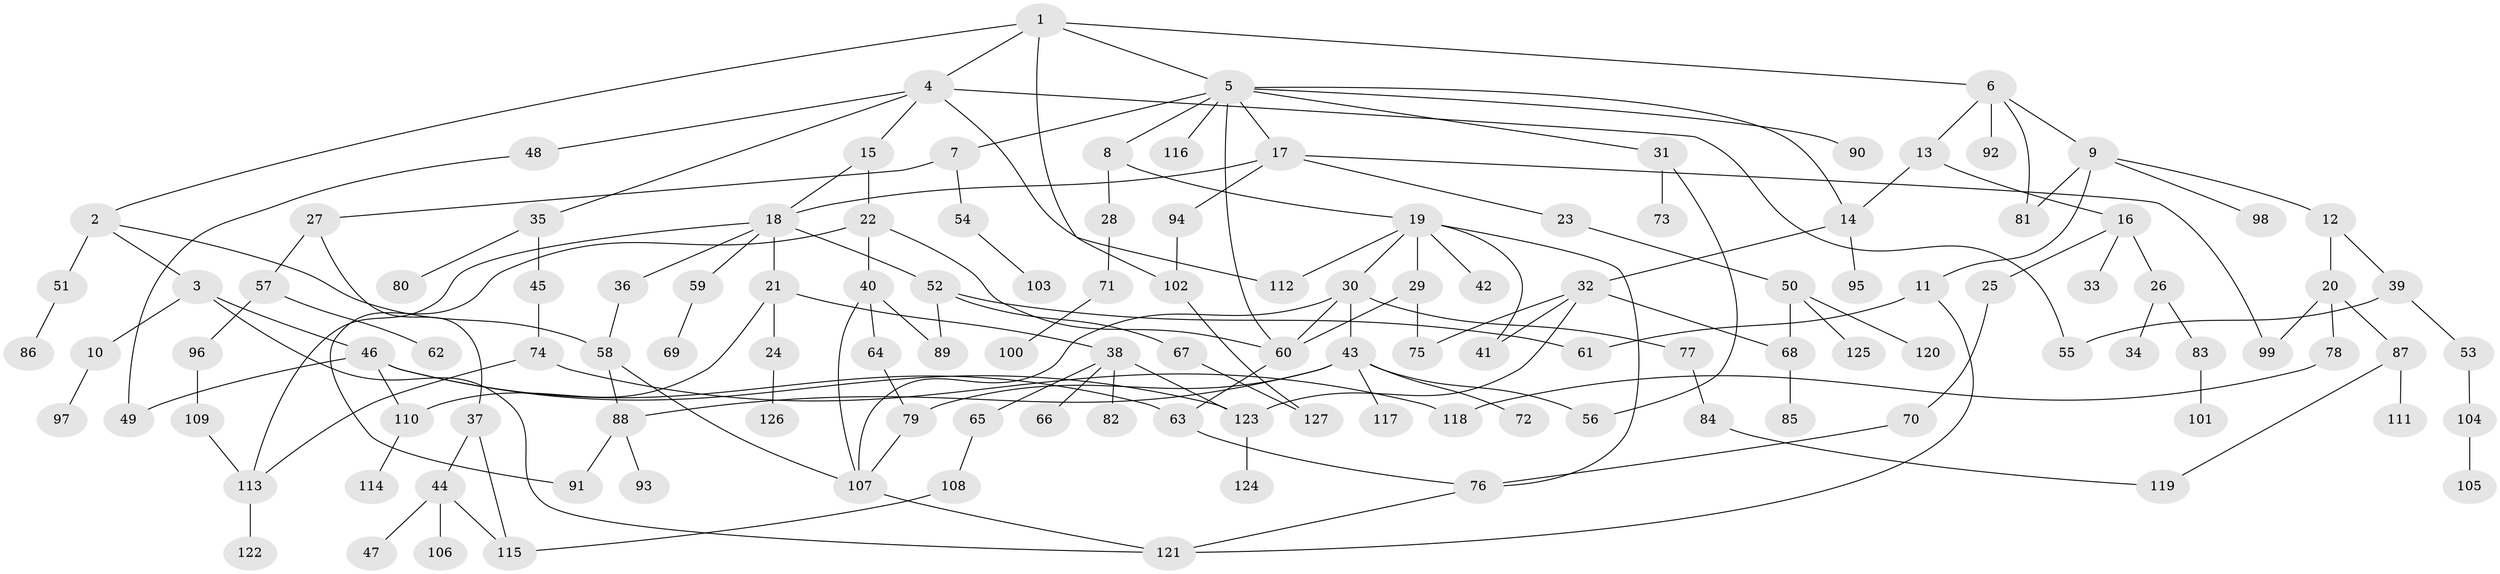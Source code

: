 // Generated by graph-tools (version 1.1) at 2025/49/03/09/25 03:49:17]
// undirected, 127 vertices, 166 edges
graph export_dot {
graph [start="1"]
  node [color=gray90,style=filled];
  1;
  2;
  3;
  4;
  5;
  6;
  7;
  8;
  9;
  10;
  11;
  12;
  13;
  14;
  15;
  16;
  17;
  18;
  19;
  20;
  21;
  22;
  23;
  24;
  25;
  26;
  27;
  28;
  29;
  30;
  31;
  32;
  33;
  34;
  35;
  36;
  37;
  38;
  39;
  40;
  41;
  42;
  43;
  44;
  45;
  46;
  47;
  48;
  49;
  50;
  51;
  52;
  53;
  54;
  55;
  56;
  57;
  58;
  59;
  60;
  61;
  62;
  63;
  64;
  65;
  66;
  67;
  68;
  69;
  70;
  71;
  72;
  73;
  74;
  75;
  76;
  77;
  78;
  79;
  80;
  81;
  82;
  83;
  84;
  85;
  86;
  87;
  88;
  89;
  90;
  91;
  92;
  93;
  94;
  95;
  96;
  97;
  98;
  99;
  100;
  101;
  102;
  103;
  104;
  105;
  106;
  107;
  108;
  109;
  110;
  111;
  112;
  113;
  114;
  115;
  116;
  117;
  118;
  119;
  120;
  121;
  122;
  123;
  124;
  125;
  126;
  127;
  1 -- 2;
  1 -- 4;
  1 -- 5;
  1 -- 6;
  1 -- 102;
  2 -- 3;
  2 -- 51;
  2 -- 58;
  3 -- 10;
  3 -- 46;
  3 -- 121;
  4 -- 15;
  4 -- 35;
  4 -- 48;
  4 -- 55;
  4 -- 112;
  5 -- 7;
  5 -- 8;
  5 -- 14;
  5 -- 17;
  5 -- 31;
  5 -- 60;
  5 -- 90;
  5 -- 116;
  6 -- 9;
  6 -- 13;
  6 -- 92;
  6 -- 81;
  7 -- 27;
  7 -- 54;
  8 -- 19;
  8 -- 28;
  9 -- 11;
  9 -- 12;
  9 -- 81;
  9 -- 98;
  10 -- 97;
  11 -- 61;
  11 -- 121;
  12 -- 20;
  12 -- 39;
  13 -- 16;
  13 -- 14;
  14 -- 32;
  14 -- 95;
  15 -- 22;
  15 -- 18;
  16 -- 25;
  16 -- 26;
  16 -- 33;
  17 -- 18;
  17 -- 23;
  17 -- 94;
  17 -- 99;
  18 -- 21;
  18 -- 36;
  18 -- 52;
  18 -- 59;
  18 -- 113;
  19 -- 29;
  19 -- 30;
  19 -- 42;
  19 -- 76;
  19 -- 41;
  19 -- 112;
  20 -- 78;
  20 -- 87;
  20 -- 99;
  21 -- 24;
  21 -- 38;
  21 -- 110;
  22 -- 40;
  22 -- 91;
  22 -- 60;
  23 -- 50;
  24 -- 126;
  25 -- 70;
  26 -- 34;
  26 -- 83;
  27 -- 37;
  27 -- 57;
  28 -- 71;
  29 -- 75;
  29 -- 60;
  30 -- 43;
  30 -- 77;
  30 -- 60;
  30 -- 107;
  31 -- 56;
  31 -- 73;
  32 -- 41;
  32 -- 68;
  32 -- 123;
  32 -- 75;
  35 -- 45;
  35 -- 80;
  36 -- 58;
  37 -- 44;
  37 -- 115;
  38 -- 65;
  38 -- 66;
  38 -- 82;
  38 -- 123;
  39 -- 53;
  39 -- 55;
  40 -- 64;
  40 -- 89;
  40 -- 107;
  43 -- 72;
  43 -- 88;
  43 -- 117;
  43 -- 56;
  43 -- 79;
  44 -- 47;
  44 -- 106;
  44 -- 115;
  45 -- 74;
  46 -- 49;
  46 -- 63;
  46 -- 123;
  46 -- 110;
  48 -- 49;
  50 -- 120;
  50 -- 125;
  50 -- 68;
  51 -- 86;
  52 -- 67;
  52 -- 89;
  52 -- 61;
  53 -- 104;
  54 -- 103;
  57 -- 62;
  57 -- 96;
  58 -- 88;
  58 -- 107;
  59 -- 69;
  60 -- 63;
  63 -- 76;
  64 -- 79;
  65 -- 108;
  67 -- 127;
  68 -- 85;
  70 -- 76;
  71 -- 100;
  74 -- 113;
  74 -- 118;
  76 -- 121;
  77 -- 84;
  78 -- 118;
  79 -- 107;
  83 -- 101;
  84 -- 119;
  87 -- 111;
  87 -- 119;
  88 -- 93;
  88 -- 91;
  94 -- 102;
  96 -- 109;
  102 -- 127;
  104 -- 105;
  107 -- 121;
  108 -- 115;
  109 -- 113;
  110 -- 114;
  113 -- 122;
  123 -- 124;
}

